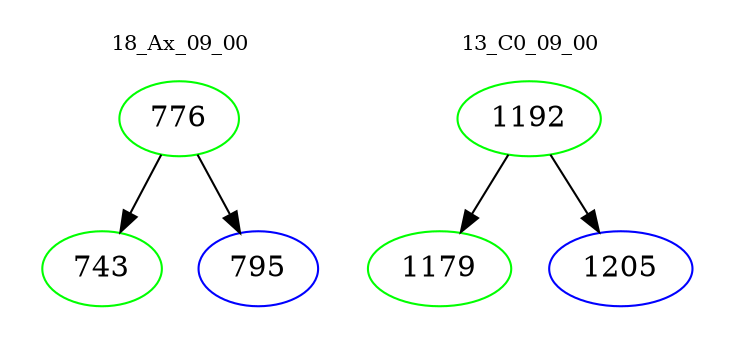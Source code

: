 digraph{
subgraph cluster_0 {
color = white
label = "18_Ax_09_00";
fontsize=10;
T0_776 [label="776", color="green"]
T0_776 -> T0_743 [color="black"]
T0_743 [label="743", color="green"]
T0_776 -> T0_795 [color="black"]
T0_795 [label="795", color="blue"]
}
subgraph cluster_1 {
color = white
label = "13_C0_09_00";
fontsize=10;
T1_1192 [label="1192", color="green"]
T1_1192 -> T1_1179 [color="black"]
T1_1179 [label="1179", color="green"]
T1_1192 -> T1_1205 [color="black"]
T1_1205 [label="1205", color="blue"]
}
}
